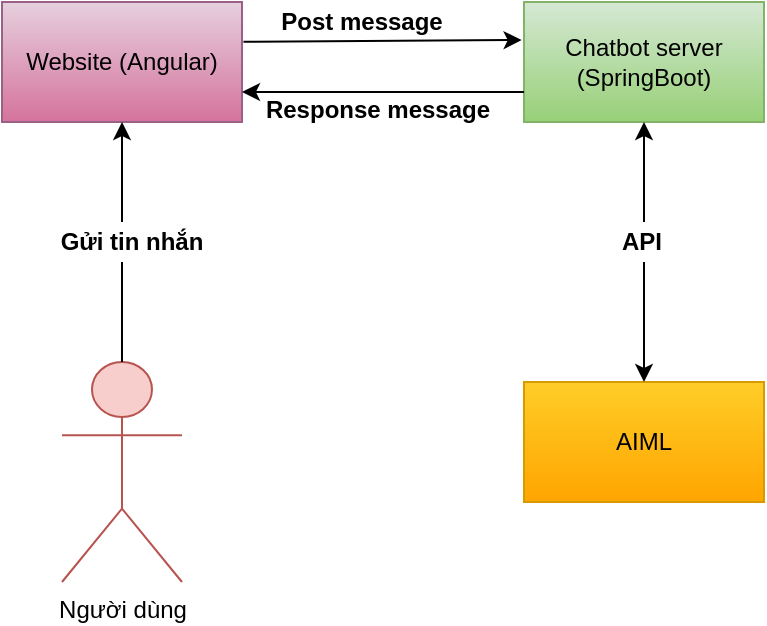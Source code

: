 <mxfile version="13.10.8" type="device"><diagram id="urDV17D8YIohDwNRqgtW" name="Page-1"><mxGraphModel dx="619" dy="358" grid="0" gridSize="10" guides="1" tooltips="1" connect="1" arrows="1" fold="1" page="1" pageScale="1" pageWidth="850" pageHeight="1100" math="0" shadow="0"><root><mxCell id="0"/><mxCell id="1" parent="0"/><mxCell id="6QWlhftjH0PDw10s5pIR-1" value="Người dùng" style="shape=umlActor;verticalLabelPosition=bottom;verticalAlign=top;html=1;outlineConnect=0;fillColor=#f8cecc;strokeColor=#b85450;" parent="1" vertex="1"><mxGeometry x="50" y="260" width="59.99" height="110" as="geometry"/></mxCell><mxCell id="6QWlhftjH0PDw10s5pIR-2" value="Website (Angular)" style="rounded=0;whiteSpace=wrap;html=1;gradientColor=#d5739d;fillColor=#e6d0de;strokeColor=#996185;" parent="1" vertex="1"><mxGeometry x="20" y="80" width="120" height="60" as="geometry"/></mxCell><mxCell id="6QWlhftjH0PDw10s5pIR-4" value="" style="endArrow=classic;html=1;exitX=0.5;exitY=0;exitDx=0;exitDy=0;exitPerimeter=0;entryX=0.5;entryY=1;entryDx=0;entryDy=0;" parent="1" source="6QWlhftjH0PDw10s5pIR-1" target="6QWlhftjH0PDw10s5pIR-2" edge="1"><mxGeometry width="50" height="50" relative="1" as="geometry"><mxPoint x="390" y="230" as="sourcePoint"/><mxPoint x="440" y="180" as="targetPoint"/><Array as="points"><mxPoint x="80" y="190"/></Array></mxGeometry></mxCell><mxCell id="6QWlhftjH0PDw10s5pIR-5" value="Gửi tin nhắn" style="edgeLabel;html=1;align=center;verticalAlign=middle;resizable=0;points=[];" parent="6QWlhftjH0PDw10s5pIR-4" vertex="1" connectable="0"><mxGeometry x="-0.039" y="2" relative="1" as="geometry"><mxPoint as="offset"/></mxGeometry></mxCell><mxCell id="6QWlhftjH0PDw10s5pIR-7" value="Chatbot server (SpringBoot)" style="rounded=0;whiteSpace=wrap;html=1;gradientColor=#97d077;fillColor=#d5e8d4;strokeColor=#82b366;" parent="1" vertex="1"><mxGeometry x="281" y="80" width="120" height="60" as="geometry"/></mxCell><mxCell id="6QWlhftjH0PDw10s5pIR-8" value="AIML" style="rounded=0;whiteSpace=wrap;html=1;gradientColor=#ffa500;fillColor=#ffcd28;strokeColor=#d79b00;" parent="1" vertex="1"><mxGeometry x="281" y="270" width="120" height="60" as="geometry"/></mxCell><mxCell id="6QWlhftjH0PDw10s5pIR-9" value="" style="endArrow=classic;startArrow=classic;html=1;entryX=0.5;entryY=0;entryDx=0;entryDy=0;exitX=0.5;exitY=1;exitDx=0;exitDy=0;" parent="1" source="6QWlhftjH0PDw10s5pIR-7" target="6QWlhftjH0PDw10s5pIR-8" edge="1"><mxGeometry width="50" height="50" relative="1" as="geometry"><mxPoint x="350" y="150" as="sourcePoint"/><mxPoint x="290" y="180" as="targetPoint"/></mxGeometry></mxCell><mxCell id="6QWlhftjH0PDw10s5pIR-10" value="" style="endArrow=classic;html=1;exitX=1.006;exitY=0.331;exitDx=0;exitDy=0;exitPerimeter=0;entryX=-0.01;entryY=0.317;entryDx=0;entryDy=0;entryPerimeter=0;" parent="1" source="6QWlhftjH0PDw10s5pIR-2" target="6QWlhftjH0PDw10s5pIR-7" edge="1"><mxGeometry width="50" height="50" relative="1" as="geometry"><mxPoint x="240" y="230" as="sourcePoint"/><mxPoint x="290" y="180" as="targetPoint"/></mxGeometry></mxCell><mxCell id="6QWlhftjH0PDw10s5pIR-11" value="" style="endArrow=classic;html=1;entryX=1;entryY=0.75;entryDx=0;entryDy=0;exitX=0;exitY=0.75;exitDx=0;exitDy=0;" parent="1" source="6QWlhftjH0PDw10s5pIR-7" target="6QWlhftjH0PDw10s5pIR-2" edge="1"><mxGeometry width="50" height="50" relative="1" as="geometry"><mxPoint x="210" y="150" as="sourcePoint"/><mxPoint x="260" y="100" as="targetPoint"/></mxGeometry></mxCell><mxCell id="6QWlhftjH0PDw10s5pIR-12" value="Post message" style="text;html=1;strokeColor=none;fillColor=none;align=center;verticalAlign=middle;whiteSpace=wrap;rounded=0;fontStyle=1" parent="1" vertex="1"><mxGeometry x="150" y="80" width="100" height="20" as="geometry"/></mxCell><mxCell id="6QWlhftjH0PDw10s5pIR-13" value="Response message" style="text;html=1;strokeColor=none;fillColor=none;align=center;verticalAlign=middle;whiteSpace=wrap;rounded=0;fontStyle=1" parent="1" vertex="1"><mxGeometry x="149" y="124" width="118" height="20" as="geometry"/></mxCell><mxCell id="6QWlhftjH0PDw10s5pIR-14" value="API" style="text;html=1;strokeColor=none;align=center;verticalAlign=middle;whiteSpace=wrap;rounded=0;fillColor=#ffffff;fontStyle=1" parent="1" vertex="1"><mxGeometry x="320" y="190" width="40" height="20" as="geometry"/></mxCell><mxCell id="6QWlhftjH0PDw10s5pIR-16" value="Gửi tin nhắn" style="text;html=1;strokeColor=none;align=center;verticalAlign=middle;whiteSpace=wrap;rounded=0;fillColor=#ffffff;fontStyle=1" parent="1" vertex="1"><mxGeometry x="30" y="190" width="110" height="20" as="geometry"/></mxCell></root></mxGraphModel></diagram></mxfile>